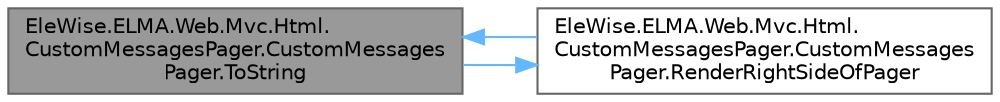 digraph "EleWise.ELMA.Web.Mvc.Html.CustomMessagesPager.CustomMessagesPager.ToString"
{
 // LATEX_PDF_SIZE
  bgcolor="transparent";
  edge [fontname=Helvetica,fontsize=10,labelfontname=Helvetica,labelfontsize=10];
  node [fontname=Helvetica,fontsize=10,shape=box,height=0.2,width=0.4];
  rankdir="LR";
  Node1 [id="Node000001",label="EleWise.ELMA.Web.Mvc.Html.\lCustomMessagesPager.CustomMessages\lPager.ToString",height=0.2,width=0.4,color="gray40", fillcolor="grey60", style="filled", fontcolor="black",tooltip=" "];
  Node1 -> Node2 [id="edge1_Node000001_Node000002",color="steelblue1",style="solid",tooltip=" "];
  Node2 [id="Node000002",label="EleWise.ELMA.Web.Mvc.Html.\lCustomMessagesPager.CustomMessages\lPager.RenderRightSideOfPager",height=0.2,width=0.4,color="grey40", fillcolor="white", style="filled",URL="$class_ele_wise_1_1_e_l_m_a_1_1_web_1_1_mvc_1_1_html_1_1_custom_messages_pager_1_1_custom_messages_pager.html#a6d7fd94f8f4eff882387e905c6dac9ce",tooltip=" "];
  Node2 -> Node1 [id="edge2_Node000002_Node000001",color="steelblue1",style="solid",tooltip=" "];
}
